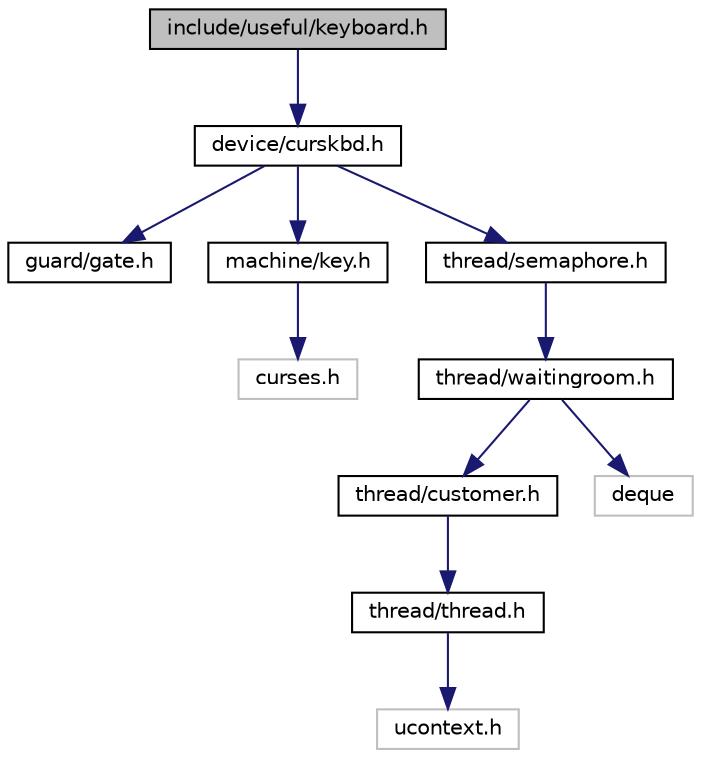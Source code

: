 digraph G
{
  bgcolor="transparent";
  edge [fontname="Helvetica",fontsize="10",labelfontname="Helvetica",labelfontsize="10"];
  node [fontname="Helvetica",fontsize="10",shape=record];
  Node1 [label="include/useful/keyboard.h",height=0.2,width=0.4,color="black", fillcolor="grey75", style="filled" fontcolor="black"];
  Node1 -> Node2 [color="midnightblue",fontsize="10",style="solid",fontname="Helvetica"];
  Node2 [label="device/curskbd.h",height=0.2,width=0.4,color="black",URL="$curskbd_8h.html"];
  Node2 -> Node3 [color="midnightblue",fontsize="10",style="solid",fontname="Helvetica"];
  Node3 [label="guard/gate.h",height=0.2,width=0.4,color="black",URL="$gate_8h.html"];
  Node2 -> Node4 [color="midnightblue",fontsize="10",style="solid",fontname="Helvetica"];
  Node4 [label="machine/key.h",height=0.2,width=0.4,color="black",URL="$key_8h.html"];
  Node4 -> Node5 [color="midnightblue",fontsize="10",style="solid",fontname="Helvetica"];
  Node5 [label="curses.h",height=0.2,width=0.4,color="grey75"];
  Node2 -> Node6 [color="midnightblue",fontsize="10",style="solid",fontname="Helvetica"];
  Node6 [label="thread/semaphore.h",height=0.2,width=0.4,color="black",URL="$semaphore_8h.html"];
  Node6 -> Node7 [color="midnightblue",fontsize="10",style="solid",fontname="Helvetica"];
  Node7 [label="thread/waitingroom.h",height=0.2,width=0.4,color="black",URL="$waitingroom_8h.html"];
  Node7 -> Node8 [color="midnightblue",fontsize="10",style="solid",fontname="Helvetica"];
  Node8 [label="thread/customer.h",height=0.2,width=0.4,color="black",URL="$customer_8h.html"];
  Node8 -> Node9 [color="midnightblue",fontsize="10",style="solid",fontname="Helvetica"];
  Node9 [label="thread/thread.h",height=0.2,width=0.4,color="black",URL="$thread_8h.html"];
  Node9 -> Node10 [color="midnightblue",fontsize="10",style="solid",fontname="Helvetica"];
  Node10 [label="ucontext.h",height=0.2,width=0.4,color="grey75"];
  Node7 -> Node11 [color="midnightblue",fontsize="10",style="solid",fontname="Helvetica"];
  Node11 [label="deque",height=0.2,width=0.4,color="grey75"];
}
